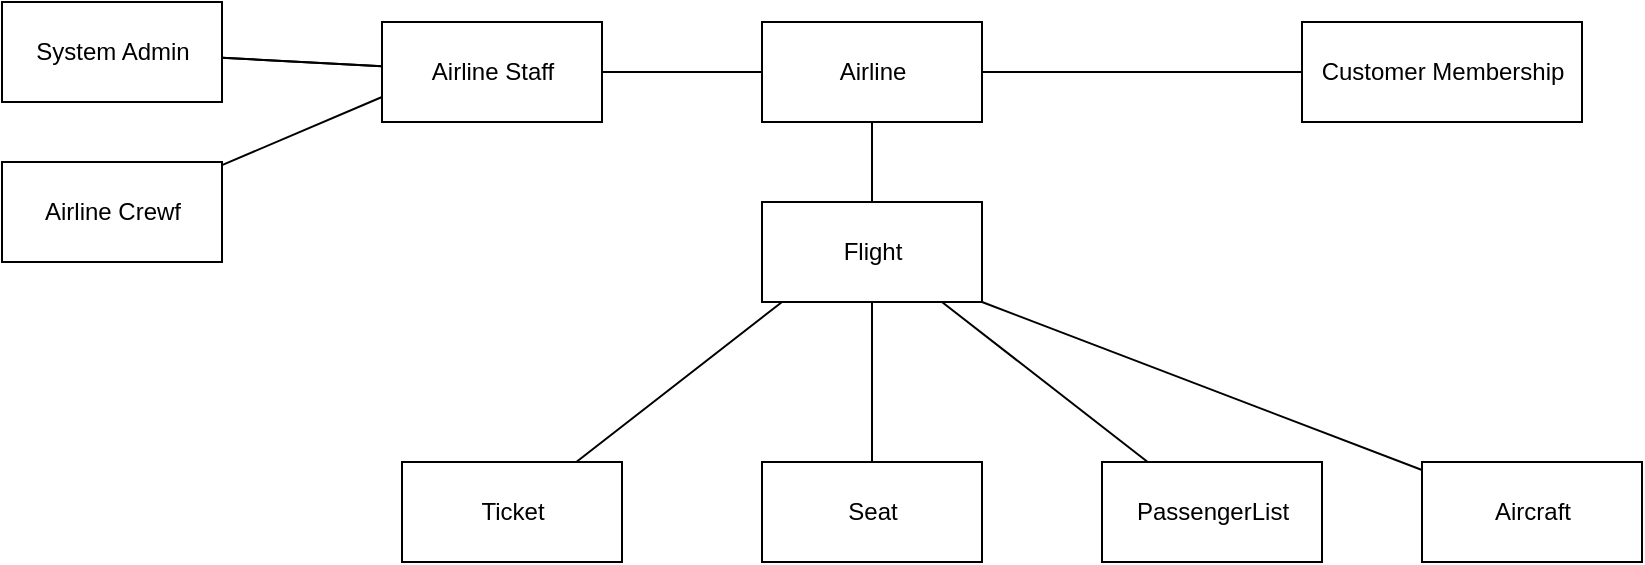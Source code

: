 <mxfile>
    <diagram id="tXew81NuwexT-CEPzeGQ" name="Page-1">
        <mxGraphModel dx="1386" dy="787" grid="1" gridSize="10" guides="1" tooltips="1" connect="1" arrows="1" fold="1" page="1" pageScale="1" pageWidth="1100" pageHeight="850" math="0" shadow="0">
            <root>
                <mxCell id="0"/>
                <mxCell id="1" parent="0"/>
                <mxCell id="4" value="" style="edgeStyle=none;html=1;endArrow=none;endFill=0;" edge="1" parent="1" source="2" target="3">
                    <mxGeometry relative="1" as="geometry"/>
                </mxCell>
                <mxCell id="15" value="" style="edgeStyle=none;html=1;endArrow=none;endFill=0;" edge="1" parent="1" source="2" target="14">
                    <mxGeometry relative="1" as="geometry"/>
                </mxCell>
                <mxCell id="22" value="" style="edgeStyle=none;html=1;endArrow=none;endFill=0;" edge="1" parent="1" source="2" target="21">
                    <mxGeometry relative="1" as="geometry"/>
                </mxCell>
                <mxCell id="2" value="Airline" style="html=1;" vertex="1" parent="1">
                    <mxGeometry x="460" y="40" width="110" height="50" as="geometry"/>
                </mxCell>
                <mxCell id="6" value="" style="edgeStyle=none;html=1;endArrow=none;endFill=0;" edge="1" parent="1" source="3">
                    <mxGeometry relative="1" as="geometry">
                        <mxPoint x="515" y="260" as="targetPoint"/>
                    </mxGeometry>
                </mxCell>
                <mxCell id="3" value="Flight" style="html=1;" vertex="1" parent="1">
                    <mxGeometry x="460" y="130" width="110" height="50" as="geometry"/>
                </mxCell>
                <mxCell id="7" value="Seat" style="html=1;" vertex="1" parent="1">
                    <mxGeometry x="460" y="260" width="110" height="50" as="geometry"/>
                </mxCell>
                <mxCell id="11" style="edgeStyle=none;html=1;entryX=0.091;entryY=1;entryDx=0;entryDy=0;entryPerimeter=0;endArrow=none;endFill=0;" edge="1" parent="1" source="9" target="3">
                    <mxGeometry relative="1" as="geometry"/>
                </mxCell>
                <mxCell id="9" value="Ticket" style="html=1;" vertex="1" parent="1">
                    <mxGeometry x="280" y="260" width="110" height="50" as="geometry"/>
                </mxCell>
                <mxCell id="17" value="" style="edgeStyle=none;html=1;endArrow=none;endFill=0;" edge="1" parent="1" source="14" target="16">
                    <mxGeometry relative="1" as="geometry"/>
                </mxCell>
                <mxCell id="18" value="" style="edgeStyle=none;html=1;endArrow=none;endFill=0;" edge="1" parent="1" source="14" target="16">
                    <mxGeometry relative="1" as="geometry"/>
                </mxCell>
                <mxCell id="14" value="Airline Staff" style="html=1;" vertex="1" parent="1">
                    <mxGeometry x="270" y="40" width="110" height="50" as="geometry"/>
                </mxCell>
                <mxCell id="16" value="System Admin" style="html=1;" vertex="1" parent="1">
                    <mxGeometry x="80" y="30" width="110" height="50" as="geometry"/>
                </mxCell>
                <mxCell id="20" style="edgeStyle=none;html=1;entryX=0;entryY=0.75;entryDx=0;entryDy=0;endArrow=none;endFill=0;" edge="1" parent="1" source="19" target="14">
                    <mxGeometry relative="1" as="geometry"/>
                </mxCell>
                <mxCell id="19" value="Airline Crewf" style="html=1;" vertex="1" parent="1">
                    <mxGeometry x="80" y="110" width="110" height="50" as="geometry"/>
                </mxCell>
                <mxCell id="21" value="Customer Membership" style="html=1;" vertex="1" parent="1">
                    <mxGeometry x="730" y="40" width="140" height="50" as="geometry"/>
                </mxCell>
                <mxCell id="25" style="edgeStyle=none;html=1;entryX=0.818;entryY=1;entryDx=0;entryDy=0;entryPerimeter=0;endArrow=none;endFill=0;" edge="1" parent="1" source="24" target="3">
                    <mxGeometry relative="1" as="geometry"/>
                </mxCell>
                <mxCell id="24" value="PassengerList" style="html=1;" vertex="1" parent="1">
                    <mxGeometry x="630" y="260" width="110" height="50" as="geometry"/>
                </mxCell>
                <mxCell id="27" style="edgeStyle=none;html=1;entryX=1;entryY=1;entryDx=0;entryDy=0;endArrow=none;endFill=0;" edge="1" parent="1" source="26" target="3">
                    <mxGeometry relative="1" as="geometry"/>
                </mxCell>
                <mxCell id="26" value="Aircraft" style="html=1;" vertex="1" parent="1">
                    <mxGeometry x="790" y="260" width="110" height="50" as="geometry"/>
                </mxCell>
            </root>
        </mxGraphModel>
    </diagram>
</mxfile>
